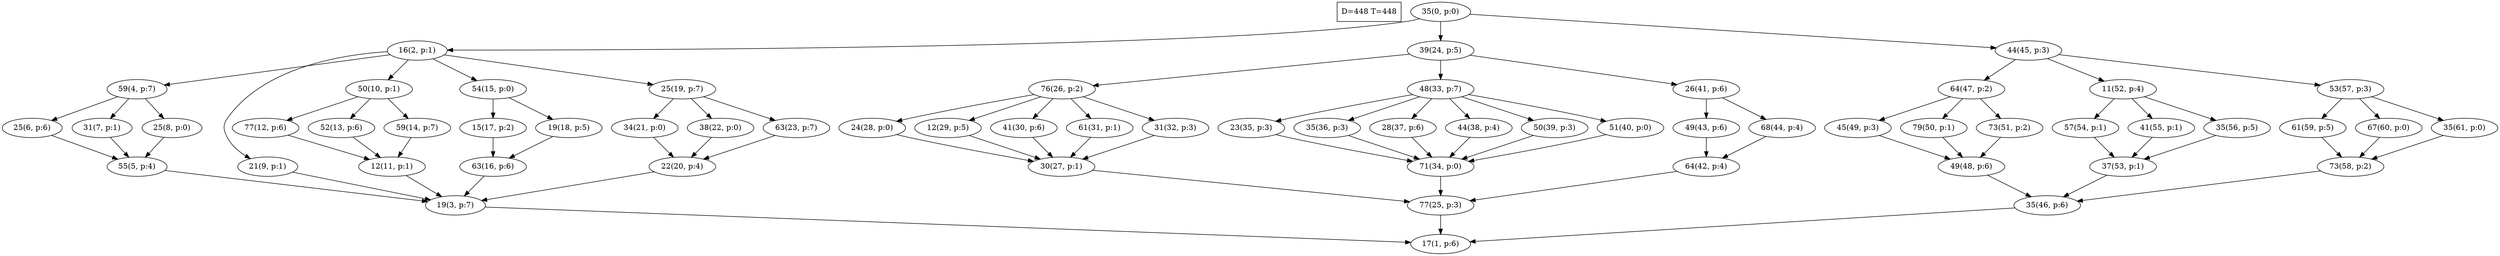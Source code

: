 digraph Task {
i [shape=box, label="D=448 T=448"]; 
0 [label="35(0, p:0)"];
1 [label="17(1, p:6)"];
2 [label="16(2, p:1)"];
3 [label="19(3, p:7)"];
4 [label="59(4, p:7)"];
5 [label="55(5, p:4)"];
6 [label="25(6, p:6)"];
7 [label="31(7, p:1)"];
8 [label="25(8, p:0)"];
9 [label="21(9, p:1)"];
10 [label="50(10, p:1)"];
11 [label="12(11, p:1)"];
12 [label="77(12, p:6)"];
13 [label="52(13, p:6)"];
14 [label="59(14, p:7)"];
15 [label="54(15, p:0)"];
16 [label="63(16, p:6)"];
17 [label="15(17, p:2)"];
18 [label="19(18, p:5)"];
19 [label="25(19, p:7)"];
20 [label="22(20, p:4)"];
21 [label="34(21, p:0)"];
22 [label="38(22, p:0)"];
23 [label="63(23, p:7)"];
24 [label="39(24, p:5)"];
25 [label="77(25, p:3)"];
26 [label="76(26, p:2)"];
27 [label="30(27, p:1)"];
28 [label="24(28, p:0)"];
29 [label="12(29, p:5)"];
30 [label="41(30, p:6)"];
31 [label="61(31, p:1)"];
32 [label="31(32, p:3)"];
33 [label="48(33, p:7)"];
34 [label="71(34, p:0)"];
35 [label="23(35, p:3)"];
36 [label="35(36, p:3)"];
37 [label="28(37, p:6)"];
38 [label="44(38, p:4)"];
39 [label="50(39, p:3)"];
40 [label="51(40, p:0)"];
41 [label="26(41, p:6)"];
42 [label="64(42, p:4)"];
43 [label="49(43, p:6)"];
44 [label="68(44, p:4)"];
45 [label="44(45, p:3)"];
46 [label="35(46, p:6)"];
47 [label="64(47, p:2)"];
48 [label="49(48, p:6)"];
49 [label="45(49, p:3)"];
50 [label="79(50, p:1)"];
51 [label="73(51, p:2)"];
52 [label="11(52, p:4)"];
53 [label="37(53, p:1)"];
54 [label="57(54, p:1)"];
55 [label="41(55, p:1)"];
56 [label="35(56, p:5)"];
57 [label="53(57, p:3)"];
58 [label="73(58, p:2)"];
59 [label="61(59, p:5)"];
60 [label="67(60, p:0)"];
61 [label="35(61, p:0)"];
0 -> 2;
0 -> 24;
0 -> 45;
2 -> 4;
2 -> 9;
2 -> 10;
2 -> 15;
2 -> 19;
3 -> 1;
4 -> 6;
4 -> 7;
4 -> 8;
5 -> 3;
6 -> 5;
7 -> 5;
8 -> 5;
9 -> 3;
10 -> 12;
10 -> 13;
10 -> 14;
11 -> 3;
12 -> 11;
13 -> 11;
14 -> 11;
15 -> 17;
15 -> 18;
16 -> 3;
17 -> 16;
18 -> 16;
19 -> 21;
19 -> 22;
19 -> 23;
20 -> 3;
21 -> 20;
22 -> 20;
23 -> 20;
24 -> 26;
24 -> 33;
24 -> 41;
25 -> 1;
26 -> 28;
26 -> 29;
26 -> 30;
26 -> 31;
26 -> 32;
27 -> 25;
28 -> 27;
29 -> 27;
30 -> 27;
31 -> 27;
32 -> 27;
33 -> 35;
33 -> 36;
33 -> 37;
33 -> 38;
33 -> 39;
33 -> 40;
34 -> 25;
35 -> 34;
36 -> 34;
37 -> 34;
38 -> 34;
39 -> 34;
40 -> 34;
41 -> 43;
41 -> 44;
42 -> 25;
43 -> 42;
44 -> 42;
45 -> 47;
45 -> 52;
45 -> 57;
46 -> 1;
47 -> 49;
47 -> 50;
47 -> 51;
48 -> 46;
49 -> 48;
50 -> 48;
51 -> 48;
52 -> 54;
52 -> 55;
52 -> 56;
53 -> 46;
54 -> 53;
55 -> 53;
56 -> 53;
57 -> 59;
57 -> 60;
57 -> 61;
58 -> 46;
59 -> 58;
60 -> 58;
61 -> 58;
}
